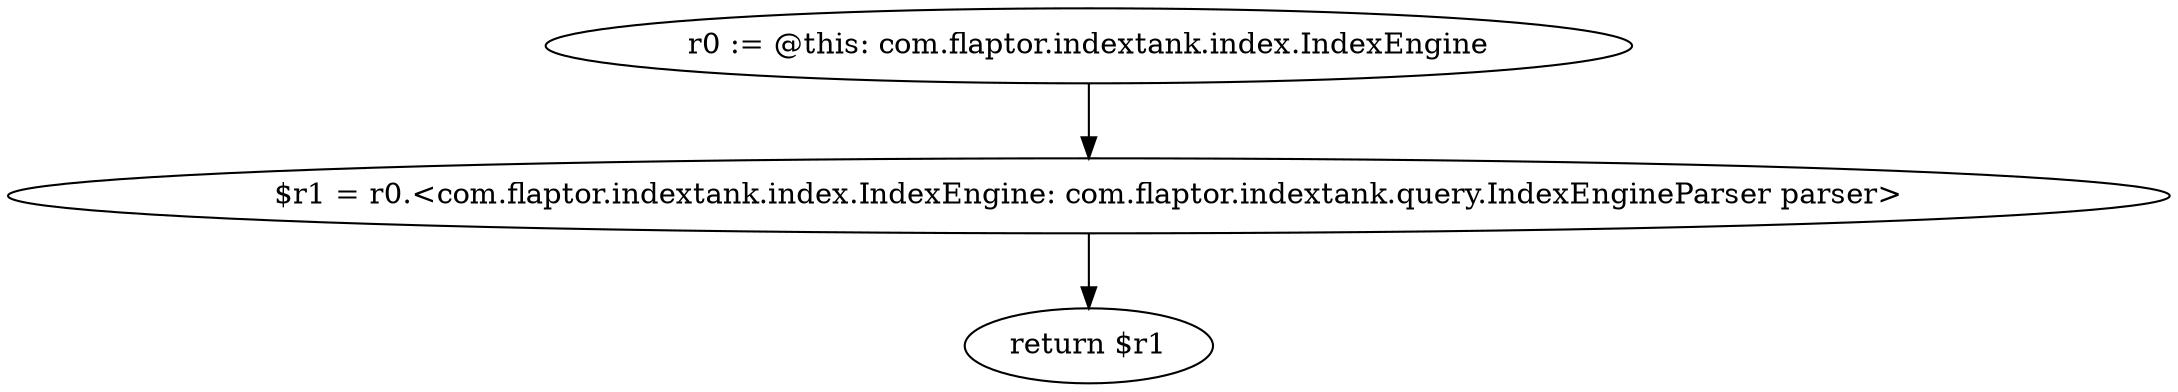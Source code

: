 digraph "unitGraph" {
    "r0 := @this: com.flaptor.indextank.index.IndexEngine"
    "$r1 = r0.<com.flaptor.indextank.index.IndexEngine: com.flaptor.indextank.query.IndexEngineParser parser>"
    "return $r1"
    "r0 := @this: com.flaptor.indextank.index.IndexEngine"->"$r1 = r0.<com.flaptor.indextank.index.IndexEngine: com.flaptor.indextank.query.IndexEngineParser parser>";
    "$r1 = r0.<com.flaptor.indextank.index.IndexEngine: com.flaptor.indextank.query.IndexEngineParser parser>"->"return $r1";
}
